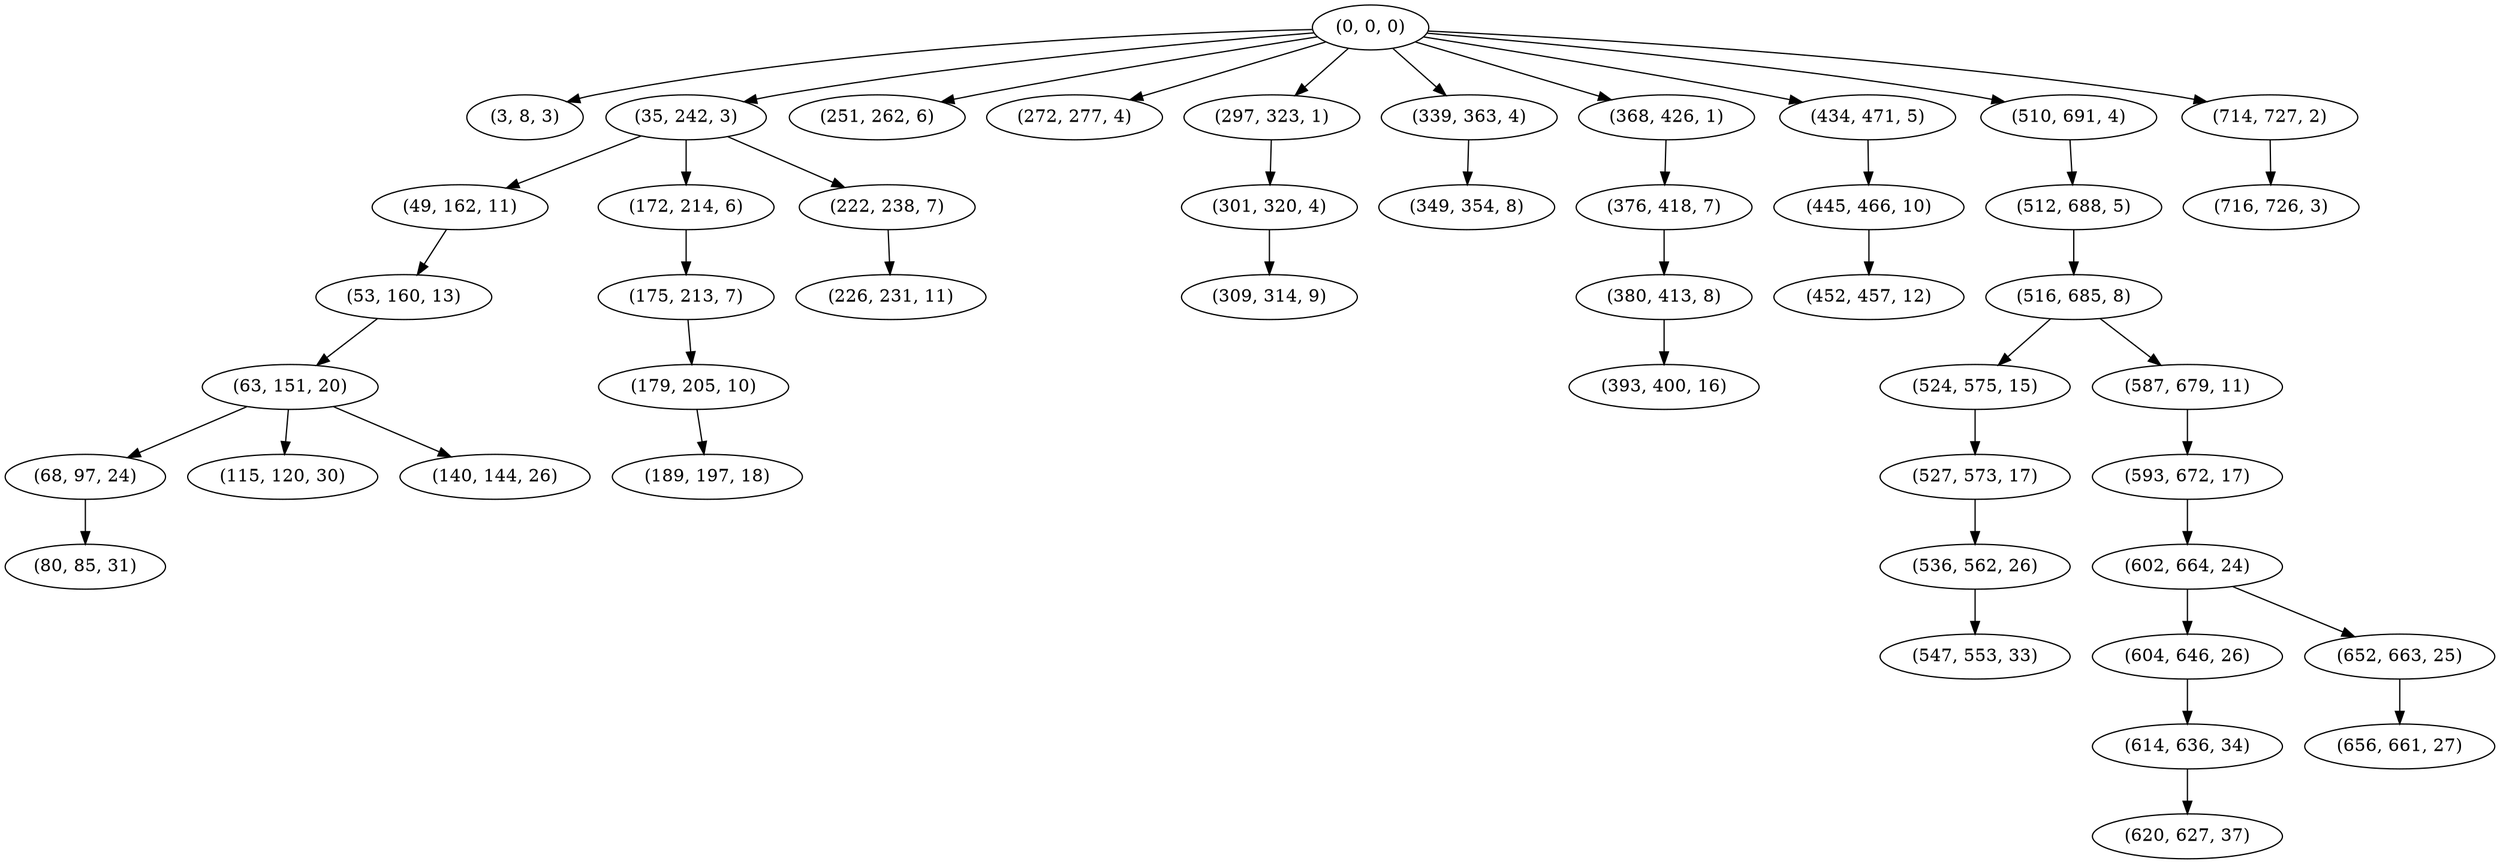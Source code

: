 digraph tree {
    "(0, 0, 0)";
    "(3, 8, 3)";
    "(35, 242, 3)";
    "(49, 162, 11)";
    "(53, 160, 13)";
    "(63, 151, 20)";
    "(68, 97, 24)";
    "(80, 85, 31)";
    "(115, 120, 30)";
    "(140, 144, 26)";
    "(172, 214, 6)";
    "(175, 213, 7)";
    "(179, 205, 10)";
    "(189, 197, 18)";
    "(222, 238, 7)";
    "(226, 231, 11)";
    "(251, 262, 6)";
    "(272, 277, 4)";
    "(297, 323, 1)";
    "(301, 320, 4)";
    "(309, 314, 9)";
    "(339, 363, 4)";
    "(349, 354, 8)";
    "(368, 426, 1)";
    "(376, 418, 7)";
    "(380, 413, 8)";
    "(393, 400, 16)";
    "(434, 471, 5)";
    "(445, 466, 10)";
    "(452, 457, 12)";
    "(510, 691, 4)";
    "(512, 688, 5)";
    "(516, 685, 8)";
    "(524, 575, 15)";
    "(527, 573, 17)";
    "(536, 562, 26)";
    "(547, 553, 33)";
    "(587, 679, 11)";
    "(593, 672, 17)";
    "(602, 664, 24)";
    "(604, 646, 26)";
    "(614, 636, 34)";
    "(620, 627, 37)";
    "(652, 663, 25)";
    "(656, 661, 27)";
    "(714, 727, 2)";
    "(716, 726, 3)";
    "(0, 0, 0)" -> "(3, 8, 3)";
    "(0, 0, 0)" -> "(35, 242, 3)";
    "(0, 0, 0)" -> "(251, 262, 6)";
    "(0, 0, 0)" -> "(272, 277, 4)";
    "(0, 0, 0)" -> "(297, 323, 1)";
    "(0, 0, 0)" -> "(339, 363, 4)";
    "(0, 0, 0)" -> "(368, 426, 1)";
    "(0, 0, 0)" -> "(434, 471, 5)";
    "(0, 0, 0)" -> "(510, 691, 4)";
    "(0, 0, 0)" -> "(714, 727, 2)";
    "(35, 242, 3)" -> "(49, 162, 11)";
    "(35, 242, 3)" -> "(172, 214, 6)";
    "(35, 242, 3)" -> "(222, 238, 7)";
    "(49, 162, 11)" -> "(53, 160, 13)";
    "(53, 160, 13)" -> "(63, 151, 20)";
    "(63, 151, 20)" -> "(68, 97, 24)";
    "(63, 151, 20)" -> "(115, 120, 30)";
    "(63, 151, 20)" -> "(140, 144, 26)";
    "(68, 97, 24)" -> "(80, 85, 31)";
    "(172, 214, 6)" -> "(175, 213, 7)";
    "(175, 213, 7)" -> "(179, 205, 10)";
    "(179, 205, 10)" -> "(189, 197, 18)";
    "(222, 238, 7)" -> "(226, 231, 11)";
    "(297, 323, 1)" -> "(301, 320, 4)";
    "(301, 320, 4)" -> "(309, 314, 9)";
    "(339, 363, 4)" -> "(349, 354, 8)";
    "(368, 426, 1)" -> "(376, 418, 7)";
    "(376, 418, 7)" -> "(380, 413, 8)";
    "(380, 413, 8)" -> "(393, 400, 16)";
    "(434, 471, 5)" -> "(445, 466, 10)";
    "(445, 466, 10)" -> "(452, 457, 12)";
    "(510, 691, 4)" -> "(512, 688, 5)";
    "(512, 688, 5)" -> "(516, 685, 8)";
    "(516, 685, 8)" -> "(524, 575, 15)";
    "(516, 685, 8)" -> "(587, 679, 11)";
    "(524, 575, 15)" -> "(527, 573, 17)";
    "(527, 573, 17)" -> "(536, 562, 26)";
    "(536, 562, 26)" -> "(547, 553, 33)";
    "(587, 679, 11)" -> "(593, 672, 17)";
    "(593, 672, 17)" -> "(602, 664, 24)";
    "(602, 664, 24)" -> "(604, 646, 26)";
    "(602, 664, 24)" -> "(652, 663, 25)";
    "(604, 646, 26)" -> "(614, 636, 34)";
    "(614, 636, 34)" -> "(620, 627, 37)";
    "(652, 663, 25)" -> "(656, 661, 27)";
    "(714, 727, 2)" -> "(716, 726, 3)";
}
